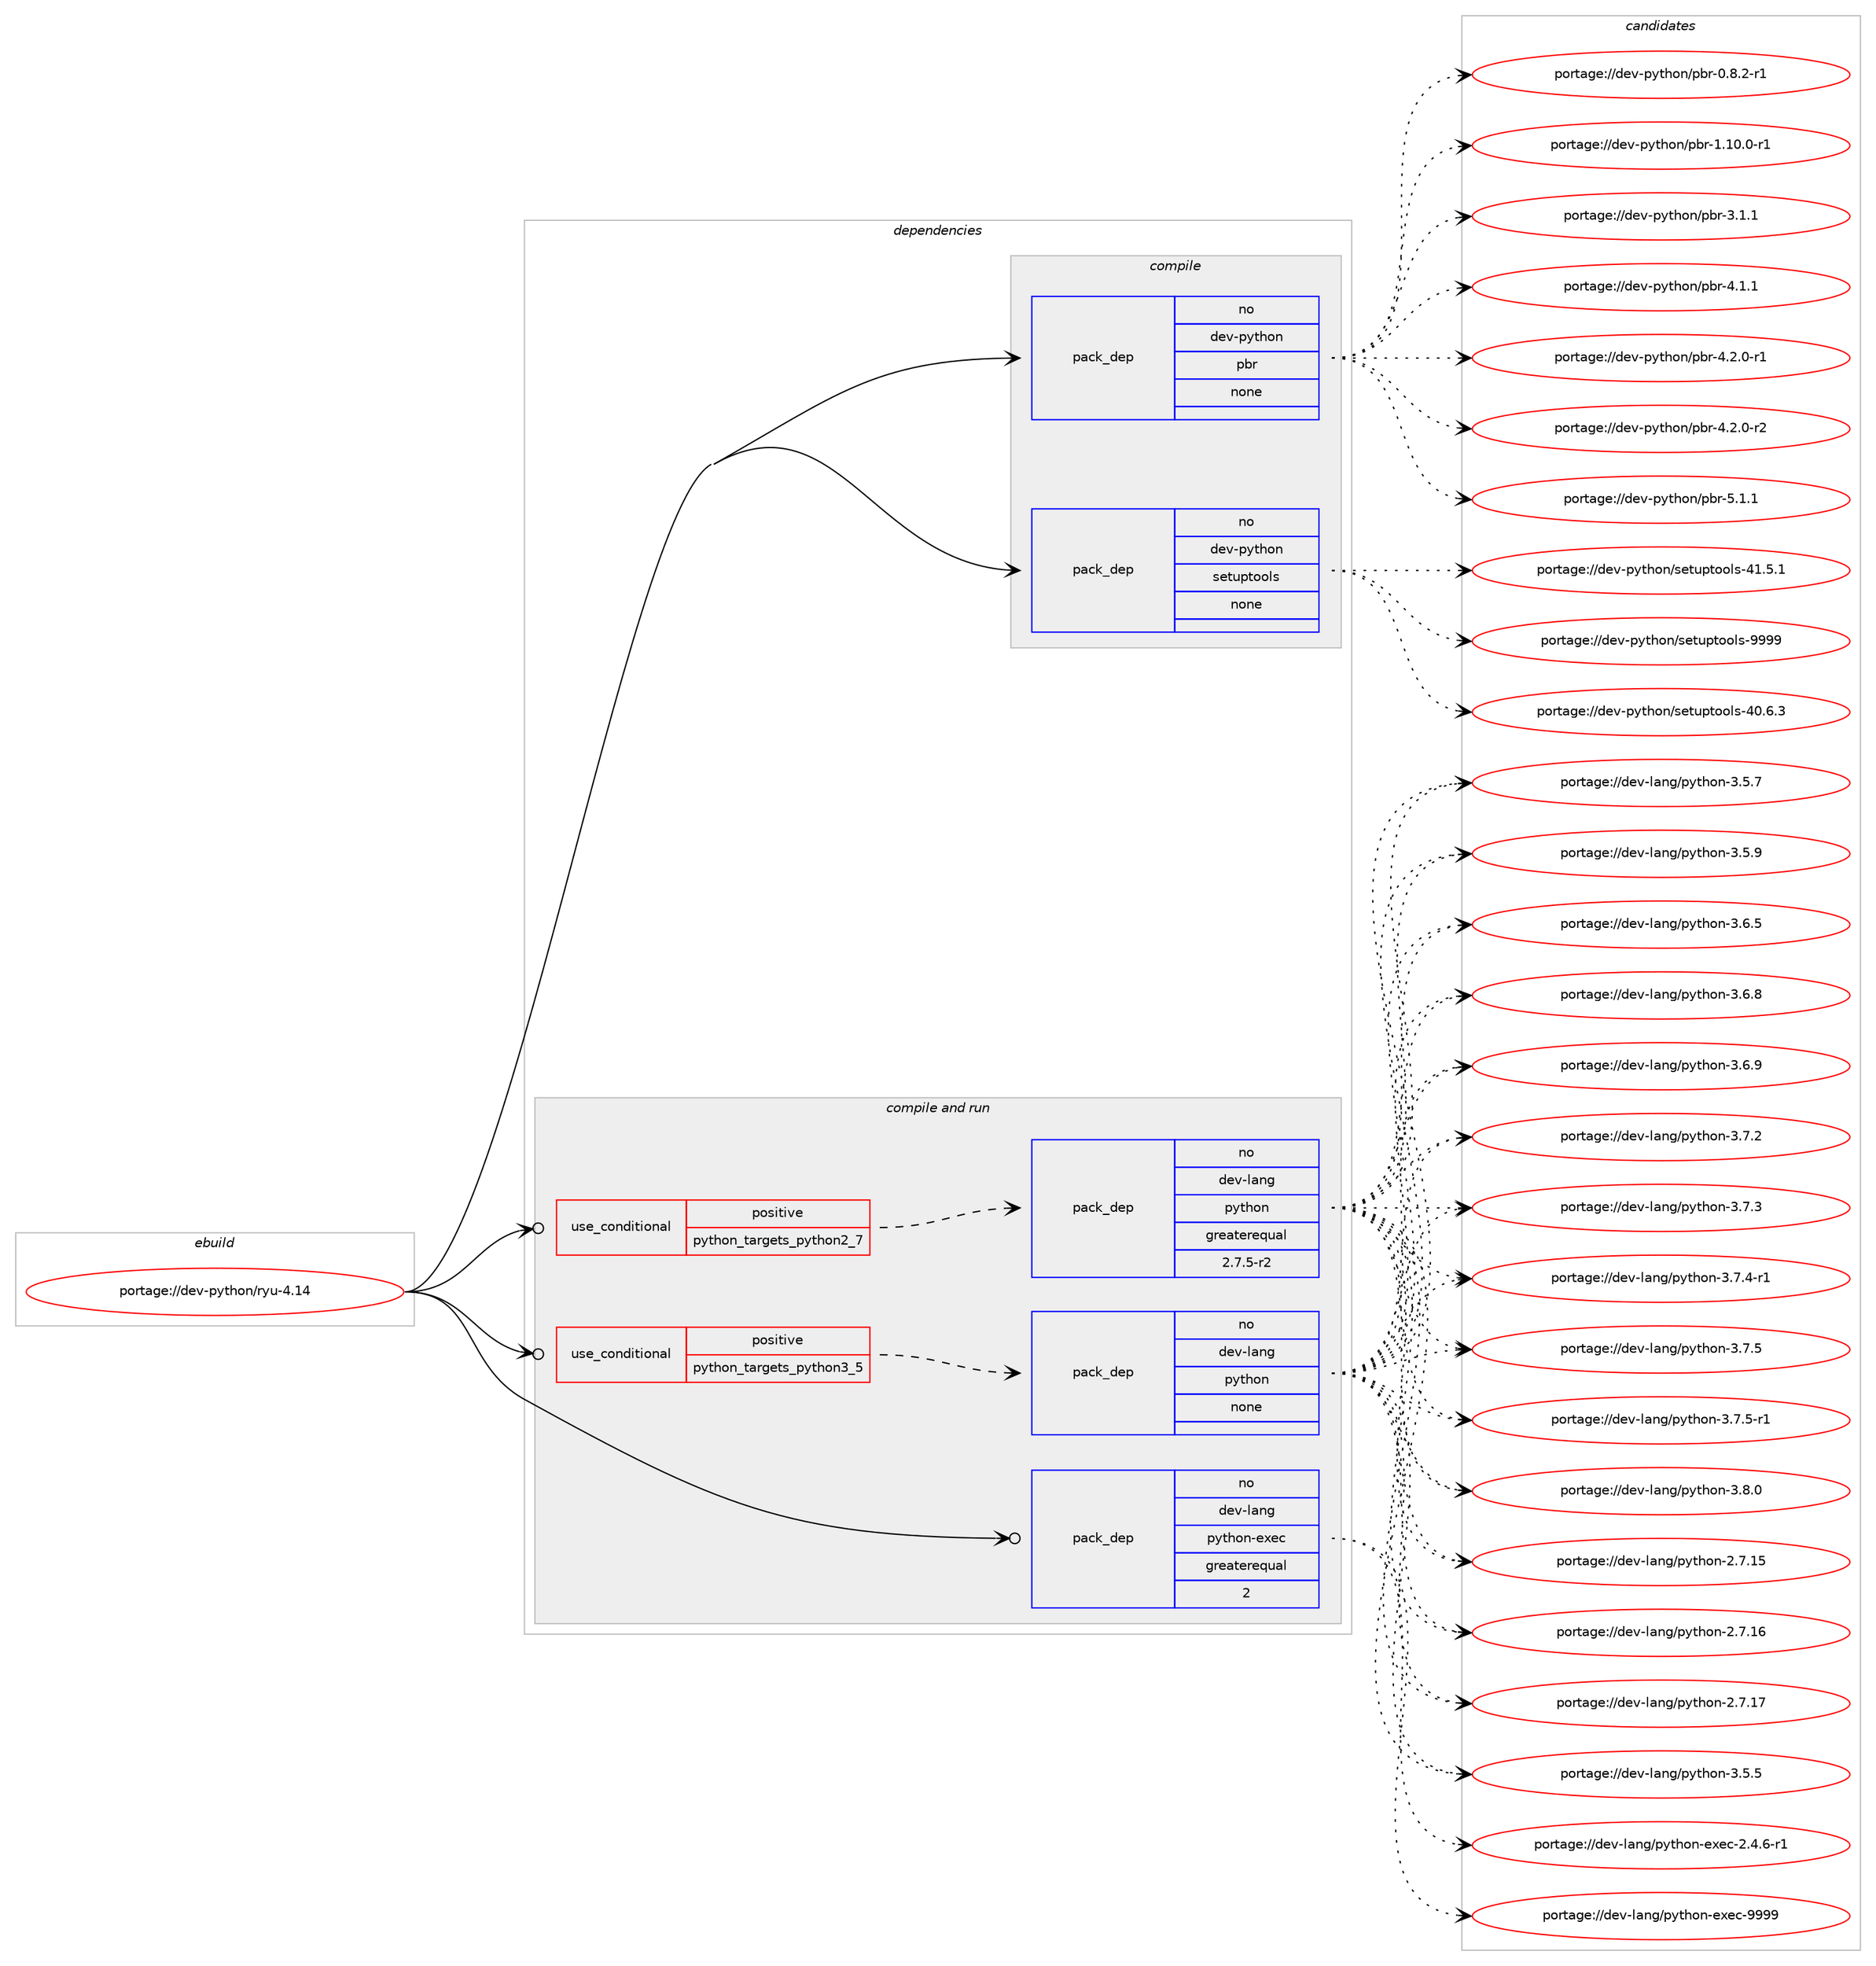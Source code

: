 digraph prolog {

# *************
# Graph options
# *************

newrank=true;
concentrate=true;
compound=true;
graph [rankdir=LR,fontname=Helvetica,fontsize=10,ranksep=1.5];#, ranksep=2.5, nodesep=0.2];
edge  [arrowhead=vee];
node  [fontname=Helvetica,fontsize=10];

# **********
# The ebuild
# **********

subgraph cluster_leftcol {
color=gray;
rank=same;
label=<<i>ebuild</i>>;
id [label="portage://dev-python/ryu-4.14", color=red, width=4, href="../dev-python/ryu-4.14.svg"];
}

# ****************
# The dependencies
# ****************

subgraph cluster_midcol {
color=gray;
label=<<i>dependencies</i>>;
subgraph cluster_compile {
fillcolor="#eeeeee";
style=filled;
label=<<i>compile</i>>;
subgraph pack129588 {
dependency171293 [label=<<TABLE BORDER="0" CELLBORDER="1" CELLSPACING="0" CELLPADDING="4" WIDTH="220"><TR><TD ROWSPAN="6" CELLPADDING="30">pack_dep</TD></TR><TR><TD WIDTH="110">no</TD></TR><TR><TD>dev-python</TD></TR><TR><TD>pbr</TD></TR><TR><TD>none</TD></TR><TR><TD></TD></TR></TABLE>>, shape=none, color=blue];
}
id:e -> dependency171293:w [weight=20,style="solid",arrowhead="vee"];
subgraph pack129589 {
dependency171294 [label=<<TABLE BORDER="0" CELLBORDER="1" CELLSPACING="0" CELLPADDING="4" WIDTH="220"><TR><TD ROWSPAN="6" CELLPADDING="30">pack_dep</TD></TR><TR><TD WIDTH="110">no</TD></TR><TR><TD>dev-python</TD></TR><TR><TD>setuptools</TD></TR><TR><TD>none</TD></TR><TR><TD></TD></TR></TABLE>>, shape=none, color=blue];
}
id:e -> dependency171294:w [weight=20,style="solid",arrowhead="vee"];
}
subgraph cluster_compileandrun {
fillcolor="#eeeeee";
style=filled;
label=<<i>compile and run</i>>;
subgraph cond38302 {
dependency171295 [label=<<TABLE BORDER="0" CELLBORDER="1" CELLSPACING="0" CELLPADDING="4"><TR><TD ROWSPAN="3" CELLPADDING="10">use_conditional</TD></TR><TR><TD>positive</TD></TR><TR><TD>python_targets_python2_7</TD></TR></TABLE>>, shape=none, color=red];
subgraph pack129590 {
dependency171296 [label=<<TABLE BORDER="0" CELLBORDER="1" CELLSPACING="0" CELLPADDING="4" WIDTH="220"><TR><TD ROWSPAN="6" CELLPADDING="30">pack_dep</TD></TR><TR><TD WIDTH="110">no</TD></TR><TR><TD>dev-lang</TD></TR><TR><TD>python</TD></TR><TR><TD>greaterequal</TD></TR><TR><TD>2.7.5-r2</TD></TR></TABLE>>, shape=none, color=blue];
}
dependency171295:e -> dependency171296:w [weight=20,style="dashed",arrowhead="vee"];
}
id:e -> dependency171295:w [weight=20,style="solid",arrowhead="odotvee"];
subgraph cond38303 {
dependency171297 [label=<<TABLE BORDER="0" CELLBORDER="1" CELLSPACING="0" CELLPADDING="4"><TR><TD ROWSPAN="3" CELLPADDING="10">use_conditional</TD></TR><TR><TD>positive</TD></TR><TR><TD>python_targets_python3_5</TD></TR></TABLE>>, shape=none, color=red];
subgraph pack129591 {
dependency171298 [label=<<TABLE BORDER="0" CELLBORDER="1" CELLSPACING="0" CELLPADDING="4" WIDTH="220"><TR><TD ROWSPAN="6" CELLPADDING="30">pack_dep</TD></TR><TR><TD WIDTH="110">no</TD></TR><TR><TD>dev-lang</TD></TR><TR><TD>python</TD></TR><TR><TD>none</TD></TR><TR><TD></TD></TR></TABLE>>, shape=none, color=blue];
}
dependency171297:e -> dependency171298:w [weight=20,style="dashed",arrowhead="vee"];
}
id:e -> dependency171297:w [weight=20,style="solid",arrowhead="odotvee"];
subgraph pack129592 {
dependency171299 [label=<<TABLE BORDER="0" CELLBORDER="1" CELLSPACING="0" CELLPADDING="4" WIDTH="220"><TR><TD ROWSPAN="6" CELLPADDING="30">pack_dep</TD></TR><TR><TD WIDTH="110">no</TD></TR><TR><TD>dev-lang</TD></TR><TR><TD>python-exec</TD></TR><TR><TD>greaterequal</TD></TR><TR><TD>2</TD></TR></TABLE>>, shape=none, color=blue];
}
id:e -> dependency171299:w [weight=20,style="solid",arrowhead="odotvee"];
}
subgraph cluster_run {
fillcolor="#eeeeee";
style=filled;
label=<<i>run</i>>;
}
}

# **************
# The candidates
# **************

subgraph cluster_choices {
rank=same;
color=gray;
label=<<i>candidates</i>>;

subgraph choice129588 {
color=black;
nodesep=1;
choiceportage1001011184511212111610411111047112981144548465646504511449 [label="portage://dev-python/pbr-0.8.2-r1", color=red, width=4,href="../dev-python/pbr-0.8.2-r1.svg"];
choiceportage100101118451121211161041111104711298114454946494846484511449 [label="portage://dev-python/pbr-1.10.0-r1", color=red, width=4,href="../dev-python/pbr-1.10.0-r1.svg"];
choiceportage100101118451121211161041111104711298114455146494649 [label="portage://dev-python/pbr-3.1.1", color=red, width=4,href="../dev-python/pbr-3.1.1.svg"];
choiceportage100101118451121211161041111104711298114455246494649 [label="portage://dev-python/pbr-4.1.1", color=red, width=4,href="../dev-python/pbr-4.1.1.svg"];
choiceportage1001011184511212111610411111047112981144552465046484511449 [label="portage://dev-python/pbr-4.2.0-r1", color=red, width=4,href="../dev-python/pbr-4.2.0-r1.svg"];
choiceportage1001011184511212111610411111047112981144552465046484511450 [label="portage://dev-python/pbr-4.2.0-r2", color=red, width=4,href="../dev-python/pbr-4.2.0-r2.svg"];
choiceportage100101118451121211161041111104711298114455346494649 [label="portage://dev-python/pbr-5.1.1", color=red, width=4,href="../dev-python/pbr-5.1.1.svg"];
dependency171293:e -> choiceportage1001011184511212111610411111047112981144548465646504511449:w [style=dotted,weight="100"];
dependency171293:e -> choiceportage100101118451121211161041111104711298114454946494846484511449:w [style=dotted,weight="100"];
dependency171293:e -> choiceportage100101118451121211161041111104711298114455146494649:w [style=dotted,weight="100"];
dependency171293:e -> choiceportage100101118451121211161041111104711298114455246494649:w [style=dotted,weight="100"];
dependency171293:e -> choiceportage1001011184511212111610411111047112981144552465046484511449:w [style=dotted,weight="100"];
dependency171293:e -> choiceportage1001011184511212111610411111047112981144552465046484511450:w [style=dotted,weight="100"];
dependency171293:e -> choiceportage100101118451121211161041111104711298114455346494649:w [style=dotted,weight="100"];
}
subgraph choice129589 {
color=black;
nodesep=1;
choiceportage100101118451121211161041111104711510111611711211611111110811545524846544651 [label="portage://dev-python/setuptools-40.6.3", color=red, width=4,href="../dev-python/setuptools-40.6.3.svg"];
choiceportage100101118451121211161041111104711510111611711211611111110811545524946534649 [label="portage://dev-python/setuptools-41.5.1", color=red, width=4,href="../dev-python/setuptools-41.5.1.svg"];
choiceportage10010111845112121116104111110471151011161171121161111111081154557575757 [label="portage://dev-python/setuptools-9999", color=red, width=4,href="../dev-python/setuptools-9999.svg"];
dependency171294:e -> choiceportage100101118451121211161041111104711510111611711211611111110811545524846544651:w [style=dotted,weight="100"];
dependency171294:e -> choiceportage100101118451121211161041111104711510111611711211611111110811545524946534649:w [style=dotted,weight="100"];
dependency171294:e -> choiceportage10010111845112121116104111110471151011161171121161111111081154557575757:w [style=dotted,weight="100"];
}
subgraph choice129590 {
color=black;
nodesep=1;
choiceportage10010111845108971101034711212111610411111045504655464953 [label="portage://dev-lang/python-2.7.15", color=red, width=4,href="../dev-lang/python-2.7.15.svg"];
choiceportage10010111845108971101034711212111610411111045504655464954 [label="portage://dev-lang/python-2.7.16", color=red, width=4,href="../dev-lang/python-2.7.16.svg"];
choiceportage10010111845108971101034711212111610411111045504655464955 [label="portage://dev-lang/python-2.7.17", color=red, width=4,href="../dev-lang/python-2.7.17.svg"];
choiceportage100101118451089711010347112121116104111110455146534653 [label="portage://dev-lang/python-3.5.5", color=red, width=4,href="../dev-lang/python-3.5.5.svg"];
choiceportage100101118451089711010347112121116104111110455146534655 [label="portage://dev-lang/python-3.5.7", color=red, width=4,href="../dev-lang/python-3.5.7.svg"];
choiceportage100101118451089711010347112121116104111110455146534657 [label="portage://dev-lang/python-3.5.9", color=red, width=4,href="../dev-lang/python-3.5.9.svg"];
choiceportage100101118451089711010347112121116104111110455146544653 [label="portage://dev-lang/python-3.6.5", color=red, width=4,href="../dev-lang/python-3.6.5.svg"];
choiceportage100101118451089711010347112121116104111110455146544656 [label="portage://dev-lang/python-3.6.8", color=red, width=4,href="../dev-lang/python-3.6.8.svg"];
choiceportage100101118451089711010347112121116104111110455146544657 [label="portage://dev-lang/python-3.6.9", color=red, width=4,href="../dev-lang/python-3.6.9.svg"];
choiceportage100101118451089711010347112121116104111110455146554650 [label="portage://dev-lang/python-3.7.2", color=red, width=4,href="../dev-lang/python-3.7.2.svg"];
choiceportage100101118451089711010347112121116104111110455146554651 [label="portage://dev-lang/python-3.7.3", color=red, width=4,href="../dev-lang/python-3.7.3.svg"];
choiceportage1001011184510897110103471121211161041111104551465546524511449 [label="portage://dev-lang/python-3.7.4-r1", color=red, width=4,href="../dev-lang/python-3.7.4-r1.svg"];
choiceportage100101118451089711010347112121116104111110455146554653 [label="portage://dev-lang/python-3.7.5", color=red, width=4,href="../dev-lang/python-3.7.5.svg"];
choiceportage1001011184510897110103471121211161041111104551465546534511449 [label="portage://dev-lang/python-3.7.5-r1", color=red, width=4,href="../dev-lang/python-3.7.5-r1.svg"];
choiceportage100101118451089711010347112121116104111110455146564648 [label="portage://dev-lang/python-3.8.0", color=red, width=4,href="../dev-lang/python-3.8.0.svg"];
dependency171296:e -> choiceportage10010111845108971101034711212111610411111045504655464953:w [style=dotted,weight="100"];
dependency171296:e -> choiceportage10010111845108971101034711212111610411111045504655464954:w [style=dotted,weight="100"];
dependency171296:e -> choiceportage10010111845108971101034711212111610411111045504655464955:w [style=dotted,weight="100"];
dependency171296:e -> choiceportage100101118451089711010347112121116104111110455146534653:w [style=dotted,weight="100"];
dependency171296:e -> choiceportage100101118451089711010347112121116104111110455146534655:w [style=dotted,weight="100"];
dependency171296:e -> choiceportage100101118451089711010347112121116104111110455146534657:w [style=dotted,weight="100"];
dependency171296:e -> choiceportage100101118451089711010347112121116104111110455146544653:w [style=dotted,weight="100"];
dependency171296:e -> choiceportage100101118451089711010347112121116104111110455146544656:w [style=dotted,weight="100"];
dependency171296:e -> choiceportage100101118451089711010347112121116104111110455146544657:w [style=dotted,weight="100"];
dependency171296:e -> choiceportage100101118451089711010347112121116104111110455146554650:w [style=dotted,weight="100"];
dependency171296:e -> choiceportage100101118451089711010347112121116104111110455146554651:w [style=dotted,weight="100"];
dependency171296:e -> choiceportage1001011184510897110103471121211161041111104551465546524511449:w [style=dotted,weight="100"];
dependency171296:e -> choiceportage100101118451089711010347112121116104111110455146554653:w [style=dotted,weight="100"];
dependency171296:e -> choiceportage1001011184510897110103471121211161041111104551465546534511449:w [style=dotted,weight="100"];
dependency171296:e -> choiceportage100101118451089711010347112121116104111110455146564648:w [style=dotted,weight="100"];
}
subgraph choice129591 {
color=black;
nodesep=1;
choiceportage10010111845108971101034711212111610411111045504655464953 [label="portage://dev-lang/python-2.7.15", color=red, width=4,href="../dev-lang/python-2.7.15.svg"];
choiceportage10010111845108971101034711212111610411111045504655464954 [label="portage://dev-lang/python-2.7.16", color=red, width=4,href="../dev-lang/python-2.7.16.svg"];
choiceportage10010111845108971101034711212111610411111045504655464955 [label="portage://dev-lang/python-2.7.17", color=red, width=4,href="../dev-lang/python-2.7.17.svg"];
choiceportage100101118451089711010347112121116104111110455146534653 [label="portage://dev-lang/python-3.5.5", color=red, width=4,href="../dev-lang/python-3.5.5.svg"];
choiceportage100101118451089711010347112121116104111110455146534655 [label="portage://dev-lang/python-3.5.7", color=red, width=4,href="../dev-lang/python-3.5.7.svg"];
choiceportage100101118451089711010347112121116104111110455146534657 [label="portage://dev-lang/python-3.5.9", color=red, width=4,href="../dev-lang/python-3.5.9.svg"];
choiceportage100101118451089711010347112121116104111110455146544653 [label="portage://dev-lang/python-3.6.5", color=red, width=4,href="../dev-lang/python-3.6.5.svg"];
choiceportage100101118451089711010347112121116104111110455146544656 [label="portage://dev-lang/python-3.6.8", color=red, width=4,href="../dev-lang/python-3.6.8.svg"];
choiceportage100101118451089711010347112121116104111110455146544657 [label="portage://dev-lang/python-3.6.9", color=red, width=4,href="../dev-lang/python-3.6.9.svg"];
choiceportage100101118451089711010347112121116104111110455146554650 [label="portage://dev-lang/python-3.7.2", color=red, width=4,href="../dev-lang/python-3.7.2.svg"];
choiceportage100101118451089711010347112121116104111110455146554651 [label="portage://dev-lang/python-3.7.3", color=red, width=4,href="../dev-lang/python-3.7.3.svg"];
choiceportage1001011184510897110103471121211161041111104551465546524511449 [label="portage://dev-lang/python-3.7.4-r1", color=red, width=4,href="../dev-lang/python-3.7.4-r1.svg"];
choiceportage100101118451089711010347112121116104111110455146554653 [label="portage://dev-lang/python-3.7.5", color=red, width=4,href="../dev-lang/python-3.7.5.svg"];
choiceportage1001011184510897110103471121211161041111104551465546534511449 [label="portage://dev-lang/python-3.7.5-r1", color=red, width=4,href="../dev-lang/python-3.7.5-r1.svg"];
choiceportage100101118451089711010347112121116104111110455146564648 [label="portage://dev-lang/python-3.8.0", color=red, width=4,href="../dev-lang/python-3.8.0.svg"];
dependency171298:e -> choiceportage10010111845108971101034711212111610411111045504655464953:w [style=dotted,weight="100"];
dependency171298:e -> choiceportage10010111845108971101034711212111610411111045504655464954:w [style=dotted,weight="100"];
dependency171298:e -> choiceportage10010111845108971101034711212111610411111045504655464955:w [style=dotted,weight="100"];
dependency171298:e -> choiceportage100101118451089711010347112121116104111110455146534653:w [style=dotted,weight="100"];
dependency171298:e -> choiceportage100101118451089711010347112121116104111110455146534655:w [style=dotted,weight="100"];
dependency171298:e -> choiceportage100101118451089711010347112121116104111110455146534657:w [style=dotted,weight="100"];
dependency171298:e -> choiceportage100101118451089711010347112121116104111110455146544653:w [style=dotted,weight="100"];
dependency171298:e -> choiceportage100101118451089711010347112121116104111110455146544656:w [style=dotted,weight="100"];
dependency171298:e -> choiceportage100101118451089711010347112121116104111110455146544657:w [style=dotted,weight="100"];
dependency171298:e -> choiceportage100101118451089711010347112121116104111110455146554650:w [style=dotted,weight="100"];
dependency171298:e -> choiceportage100101118451089711010347112121116104111110455146554651:w [style=dotted,weight="100"];
dependency171298:e -> choiceportage1001011184510897110103471121211161041111104551465546524511449:w [style=dotted,weight="100"];
dependency171298:e -> choiceportage100101118451089711010347112121116104111110455146554653:w [style=dotted,weight="100"];
dependency171298:e -> choiceportage1001011184510897110103471121211161041111104551465546534511449:w [style=dotted,weight="100"];
dependency171298:e -> choiceportage100101118451089711010347112121116104111110455146564648:w [style=dotted,weight="100"];
}
subgraph choice129592 {
color=black;
nodesep=1;
choiceportage10010111845108971101034711212111610411111045101120101994550465246544511449 [label="portage://dev-lang/python-exec-2.4.6-r1", color=red, width=4,href="../dev-lang/python-exec-2.4.6-r1.svg"];
choiceportage10010111845108971101034711212111610411111045101120101994557575757 [label="portage://dev-lang/python-exec-9999", color=red, width=4,href="../dev-lang/python-exec-9999.svg"];
dependency171299:e -> choiceportage10010111845108971101034711212111610411111045101120101994550465246544511449:w [style=dotted,weight="100"];
dependency171299:e -> choiceportage10010111845108971101034711212111610411111045101120101994557575757:w [style=dotted,weight="100"];
}
}

}
